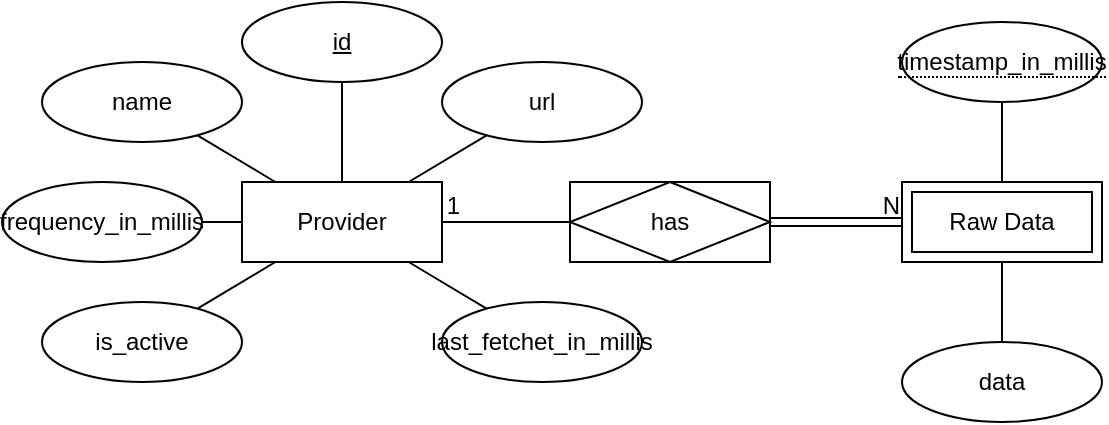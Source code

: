 <mxfile version="20.5.3" type="embed" pages="3"><diagram name="Provider and Raw Data" id="qJG33gLqHZpylY6VQ2Em"><mxGraphModel dx="847" dy="750" grid="1" gridSize="10" guides="1" tooltips="1" connect="1" arrows="1" fold="1" page="1" pageScale="1" pageWidth="827" pageHeight="1169" math="0" shadow="0"><root><mxCell id="0"/><mxCell id="1" parent="0"/><mxCell id="qDGqZEnGez5Tbe36fd3y-1" value="Provider" style="whiteSpace=wrap;html=1;align=center;" parent="1" vertex="1"><mxGeometry x="200" y="400" width="100" height="40" as="geometry"/></mxCell><mxCell id="qDGqZEnGez5Tbe36fd3y-2" value="id" style="ellipse;whiteSpace=wrap;html=1;align=center;fontStyle=4;" parent="1" vertex="1"><mxGeometry x="200" y="310" width="100" height="40" as="geometry"/></mxCell><mxCell id="qDGqZEnGez5Tbe36fd3y-3" value="name" style="ellipse;whiteSpace=wrap;html=1;align=center;" parent="1" vertex="1"><mxGeometry x="100" y="340" width="100" height="40" as="geometry"/></mxCell><mxCell id="qDGqZEnGez5Tbe36fd3y-4" value="url" style="ellipse;whiteSpace=wrap;html=1;align=center;" parent="1" vertex="1"><mxGeometry x="300" y="340" width="100" height="40" as="geometry"/></mxCell><mxCell id="qDGqZEnGez5Tbe36fd3y-5" value="frequency_in_millis" style="ellipse;whiteSpace=wrap;html=1;align=center;" parent="1" vertex="1"><mxGeometry x="80" y="400" width="100" height="40" as="geometry"/></mxCell><mxCell id="qDGqZEnGez5Tbe36fd3y-6" value="last_fetchet_in_millis" style="ellipse;whiteSpace=wrap;html=1;align=center;" parent="1" vertex="1"><mxGeometry x="300" y="460" width="100" height="40" as="geometry"/></mxCell><mxCell id="qDGqZEnGez5Tbe36fd3y-7" value="is_active" style="ellipse;whiteSpace=wrap;html=1;align=center;" parent="1" vertex="1"><mxGeometry x="100" y="460" width="100" height="40" as="geometry"/></mxCell><mxCell id="qDGqZEnGez5Tbe36fd3y-9" value="Raw Data" style="shape=ext;margin=3;double=1;whiteSpace=wrap;html=1;align=center;" parent="1" vertex="1"><mxGeometry x="530" y="400" width="100" height="40" as="geometry"/></mxCell><mxCell id="qDGqZEnGez5Tbe36fd3y-10" value="has" style="shape=associativeEntity;whiteSpace=wrap;html=1;align=center;" parent="1" vertex="1"><mxGeometry x="364" y="400" width="100" height="40" as="geometry"/></mxCell><mxCell id="qDGqZEnGez5Tbe36fd3y-12" value="&lt;span style=&quot;border-bottom: 1px dotted&quot;&gt;timestamp_in_millis&lt;/span&gt;" style="ellipse;whiteSpace=wrap;html=1;align=center;" parent="1" vertex="1"><mxGeometry x="530" y="320" width="100" height="40" as="geometry"/></mxCell><mxCell id="qDGqZEnGez5Tbe36fd3y-13" value="data" style="ellipse;whiteSpace=wrap;html=1;align=center;" parent="1" vertex="1"><mxGeometry x="530" y="480" width="100" height="40" as="geometry"/></mxCell><mxCell id="qDGqZEnGez5Tbe36fd3y-14" value="" style="endArrow=none;html=1;rounded=0;" parent="1" source="qDGqZEnGez5Tbe36fd3y-1" target="qDGqZEnGez5Tbe36fd3y-2" edge="1"><mxGeometry relative="1" as="geometry"><mxPoint x="330" y="430" as="sourcePoint"/><mxPoint x="490" y="430" as="targetPoint"/></mxGeometry></mxCell><mxCell id="qDGqZEnGez5Tbe36fd3y-15" value="" style="endArrow=none;html=1;rounded=0;" parent="1" source="qDGqZEnGez5Tbe36fd3y-1" target="qDGqZEnGez5Tbe36fd3y-4" edge="1"><mxGeometry relative="1" as="geometry"><mxPoint x="330" y="430" as="sourcePoint"/><mxPoint x="490" y="430" as="targetPoint"/></mxGeometry></mxCell><mxCell id="qDGqZEnGez5Tbe36fd3y-16" value="" style="endArrow=none;html=1;rounded=0;" parent="1" source="qDGqZEnGez5Tbe36fd3y-1" target="qDGqZEnGez5Tbe36fd3y-3" edge="1"><mxGeometry relative="1" as="geometry"><mxPoint x="330" y="430" as="sourcePoint"/><mxPoint x="490" y="430" as="targetPoint"/></mxGeometry></mxCell><mxCell id="qDGqZEnGez5Tbe36fd3y-17" value="" style="endArrow=none;html=1;rounded=0;" parent="1" source="qDGqZEnGez5Tbe36fd3y-1" target="qDGqZEnGez5Tbe36fd3y-5" edge="1"><mxGeometry relative="1" as="geometry"><mxPoint x="330" y="430" as="sourcePoint"/><mxPoint x="490" y="430" as="targetPoint"/></mxGeometry></mxCell><mxCell id="qDGqZEnGez5Tbe36fd3y-18" value="" style="endArrow=none;html=1;rounded=0;" parent="1" source="qDGqZEnGez5Tbe36fd3y-1" target="qDGqZEnGez5Tbe36fd3y-7" edge="1"><mxGeometry relative="1" as="geometry"><mxPoint x="330" y="430" as="sourcePoint"/><mxPoint x="490" y="430" as="targetPoint"/></mxGeometry></mxCell><mxCell id="qDGqZEnGez5Tbe36fd3y-19" value="" style="endArrow=none;html=1;rounded=0;" parent="1" source="qDGqZEnGez5Tbe36fd3y-1" target="qDGqZEnGez5Tbe36fd3y-6" edge="1"><mxGeometry relative="1" as="geometry"><mxPoint x="330" y="430" as="sourcePoint"/><mxPoint x="490" y="430" as="targetPoint"/></mxGeometry></mxCell><mxCell id="qDGqZEnGez5Tbe36fd3y-20" value="" style="endArrow=none;html=1;rounded=0;" parent="1" source="qDGqZEnGez5Tbe36fd3y-12" target="qDGqZEnGez5Tbe36fd3y-9" edge="1"><mxGeometry relative="1" as="geometry"><mxPoint x="180" y="430" as="sourcePoint"/><mxPoint x="340" y="430" as="targetPoint"/></mxGeometry></mxCell><mxCell id="qDGqZEnGez5Tbe36fd3y-21" value="" style="endArrow=none;html=1;rounded=0;" parent="1" source="qDGqZEnGez5Tbe36fd3y-13" target="qDGqZEnGez5Tbe36fd3y-9" edge="1"><mxGeometry relative="1" as="geometry"><mxPoint x="180" y="430" as="sourcePoint"/><mxPoint x="340" y="430" as="targetPoint"/></mxGeometry></mxCell><mxCell id="qDGqZEnGez5Tbe36fd3y-22" value="" style="shape=link;html=1;rounded=0;" parent="1" source="qDGqZEnGez5Tbe36fd3y-10" target="qDGqZEnGez5Tbe36fd3y-9" edge="1"><mxGeometry relative="1" as="geometry"><mxPoint x="330" y="430" as="sourcePoint"/><mxPoint x="490" y="430" as="targetPoint"/></mxGeometry></mxCell><mxCell id="qDGqZEnGez5Tbe36fd3y-23" value="N" style="resizable=0;html=1;whiteSpace=wrap;align=right;verticalAlign=bottom;" parent="qDGqZEnGez5Tbe36fd3y-22" connectable="0" vertex="1"><mxGeometry x="1" relative="1" as="geometry"/></mxCell><mxCell id="qDGqZEnGez5Tbe36fd3y-24" value="" style="endArrow=none;html=1;rounded=0;" parent="1" source="qDGqZEnGez5Tbe36fd3y-10" target="qDGqZEnGez5Tbe36fd3y-1" edge="1"><mxGeometry relative="1" as="geometry"><mxPoint x="330" y="430" as="sourcePoint"/><mxPoint x="490" y="430" as="targetPoint"/></mxGeometry></mxCell><mxCell id="qDGqZEnGez5Tbe36fd3y-25" value="1" style="resizable=0;html=1;whiteSpace=wrap;align=right;verticalAlign=bottom;" parent="qDGqZEnGez5Tbe36fd3y-24" connectable="0" vertex="1"><mxGeometry x="1" relative="1" as="geometry"><mxPoint x="10" as="offset"/></mxGeometry></mxCell></root></mxGraphModel></diagram><diagram id="ZWzvoYhNekk6HJ-Cqn9z" name="Dynamic-fetcher"><mxGraphModel dx="282" dy="250" grid="1" gridSize="10" guides="1" tooltips="1" connect="1" arrows="1" fold="1" page="1" pageScale="1" pageWidth="827" pageHeight="1169" math="0" shadow="0"><root><mxCell id="0"/><mxCell id="1" parent="0"/><mxCell id="BguqI8Fp0Febu1NfA93a-3" value="" style="rounded=0;whiteSpace=wrap;html=1;" vertex="1" parent="1"><mxGeometry x="320" y="250" width="140" height="300" as="geometry"/></mxCell><mxCell id="MaMwjOSnvxSk-F40uMYK-1" value="Actor" style="shape=umlActor;verticalLabelPosition=bottom;verticalAlign=top;html=1;outlineConnect=0;" parent="1" vertex="1"><mxGeometry x="40" y="277.5" width="30" height="60" as="geometry"/></mxCell><mxCell id="MaMwjOSnvxSk-F40uMYK-2" value="" style="rounded=0;whiteSpace=wrap;html=1;" parent="1" vertex="1"><mxGeometry x="120" y="250" width="140" height="115" as="geometry"/></mxCell><mxCell id="MaMwjOSnvxSk-F40uMYK-3" value="Provider Service" style="rounded=0;whiteSpace=wrap;html=1;" parent="1" vertex="1"><mxGeometry x="330" y="300" width="120" height="60" as="geometry"/></mxCell><mxCell id="MaMwjOSnvxSk-F40uMYK-4" value="Scheduler Service" style="rounded=0;whiteSpace=wrap;html=1;" parent="1" vertex="1"><mxGeometry x="330" y="387.5" width="120" height="60" as="geometry"/></mxCell><mxCell id="MaMwjOSnvxSk-F40uMYK-5" value="Fetch Data Service" style="rounded=0;whiteSpace=wrap;html=1;" parent="1" vertex="1"><mxGeometry x="330" y="470" width="120" height="60" as="geometry"/></mxCell><mxCell id="MaMwjOSnvxSk-F40uMYK-6" value="DB" style="shape=cylinder3;whiteSpace=wrap;html=1;boundedLbl=1;backgroundOutline=1;size=15;" parent="1" vertex="1"><mxGeometry x="710" y="250" width="75" height="100" as="geometry"/></mxCell><mxCell id="MaMwjOSnvxSk-F40uMYK-7" value="URL" style="ellipse;shape=cloud;whiteSpace=wrap;html=1;" parent="1" vertex="1"><mxGeometry x="330" y="570" width="120" height="80" as="geometry"/></mxCell><mxCell id="MaMwjOSnvxSk-F40uMYK-13" value="" style="endArrow=classic;html=1;rounded=0;" parent="1" source="MaMwjOSnvxSk-F40uMYK-7" target="MaMwjOSnvxSk-F40uMYK-5" edge="1"><mxGeometry width="50" height="50" relative="1" as="geometry"><mxPoint x="810" y="350" as="sourcePoint"/><mxPoint x="850" y="350" as="targetPoint"/></mxGeometry></mxCell><mxCell id="BguqI8Fp0Febu1NfA93a-1" value="Provider Controller" style="rounded=0;whiteSpace=wrap;html=1;" vertex="1" parent="1"><mxGeometry x="130" y="295" width="120" height="60" as="geometry"/></mxCell><mxCell id="BguqI8Fp0Febu1NfA93a-2" value="Controller" style="text;html=1;strokeColor=none;fillColor=none;align=center;verticalAlign=middle;whiteSpace=wrap;rounded=0;" vertex="1" parent="1"><mxGeometry x="160" y="257.5" width="60" height="30" as="geometry"/></mxCell><mxCell id="BguqI8Fp0Febu1NfA93a-4" value="Services" style="text;html=1;strokeColor=none;fillColor=none;align=center;verticalAlign=middle;whiteSpace=wrap;rounded=0;" vertex="1" parent="1"><mxGeometry x="360" y="260" width="60" height="30" as="geometry"/></mxCell><mxCell id="BguqI8Fp0Febu1NfA93a-5" value="" style="endArrow=classic;startArrow=classic;html=1;rounded=0;exitX=0.005;exitY=0.199;exitDx=0;exitDy=0;exitPerimeter=0;entryX=1;entryY=0.52;entryDx=0;entryDy=0;entryPerimeter=0;" edge="1" parent="1" source="BguqI8Fp0Febu1NfA93a-3" target="MaMwjOSnvxSk-F40uMYK-2"><mxGeometry width="50" height="50" relative="1" as="geometry"><mxPoint x="390" y="410" as="sourcePoint"/><mxPoint x="440" y="360" as="targetPoint"/></mxGeometry></mxCell><mxCell id="BguqI8Fp0Febu1NfA93a-6" value="" style="endArrow=classic;startArrow=classic;html=1;rounded=0;" edge="1" parent="1" source="MaMwjOSnvxSk-F40uMYK-2" target="MaMwjOSnvxSk-F40uMYK-1"><mxGeometry width="50" height="50" relative="1" as="geometry"><mxPoint x="390" y="410" as="sourcePoint"/><mxPoint x="440" y="360" as="targetPoint"/></mxGeometry></mxCell><mxCell id="BguqI8Fp0Febu1NfA93a-7" value="" style="rounded=0;whiteSpace=wrap;html=1;" vertex="1" parent="1"><mxGeometry x="520" y="250" width="140" height="220" as="geometry"/></mxCell><mxCell id="BguqI8Fp0Febu1NfA93a-8" value="Provider Repository" style="rounded=0;whiteSpace=wrap;html=1;" vertex="1" parent="1"><mxGeometry x="530" y="300" width="120" height="60" as="geometry"/></mxCell><mxCell id="BguqI8Fp0Febu1NfA93a-9" value="Raw Data Repository" style="rounded=0;whiteSpace=wrap;html=1;" vertex="1" parent="1"><mxGeometry x="530" y="387.5" width="120" height="60" as="geometry"/></mxCell><mxCell id="BguqI8Fp0Febu1NfA93a-10" value="Repositories" style="text;html=1;strokeColor=none;fillColor=none;align=center;verticalAlign=middle;whiteSpace=wrap;rounded=0;" vertex="1" parent="1"><mxGeometry x="560" y="260" width="60" height="30" as="geometry"/></mxCell><mxCell id="BguqI8Fp0Febu1NfA93a-11" value="" style="endArrow=classic;startArrow=classic;html=1;rounded=0;entryX=0.01;entryY=0.275;entryDx=0;entryDy=0;entryPerimeter=0;exitX=1.007;exitY=0.203;exitDx=0;exitDy=0;exitPerimeter=0;" edge="1" parent="1" source="BguqI8Fp0Febu1NfA93a-3" target="BguqI8Fp0Febu1NfA93a-7"><mxGeometry width="50" height="50" relative="1" as="geometry"><mxPoint x="460" y="310" as="sourcePoint"/><mxPoint x="440" y="360" as="targetPoint"/></mxGeometry></mxCell><mxCell id="BguqI8Fp0Febu1NfA93a-12" value="" style="endArrow=classic;startArrow=classic;html=1;rounded=0;entryX=-0.018;entryY=0.597;entryDx=0;entryDy=0;entryPerimeter=0;exitX=1.007;exitY=0.274;exitDx=0;exitDy=0;exitPerimeter=0;" edge="1" parent="1" source="BguqI8Fp0Febu1NfA93a-7" target="MaMwjOSnvxSk-F40uMYK-6"><mxGeometry width="50" height="50" relative="1" as="geometry"><mxPoint x="390" y="360" as="sourcePoint"/><mxPoint x="440" y="310" as="targetPoint"/></mxGeometry></mxCell></root></mxGraphModel></diagram><diagram id="E7acjWVGlVSEsO4Duip-" name="System Architecture">&#xa;    <mxGraphModel dx="1539" dy="827" grid="1" gridSize="10" guides="1" tooltips="1" connect="1" arrows="1" fold="1" page="1" pageScale="1" pageWidth="827" pageHeight="1169" math="0" shadow="0">&#xa;      <root>&#xa;        <mxCell id="0"/>&#xa;        <mxCell id="1" parent="0"/>&#xa;        <mxCell id="4uNWZCO0XTQTE5etgh-P-1" value="" style="shape=umlActor;verticalLabelPosition=bottom;verticalAlign=top;html=1;outlineConnect=0;" parent="1" vertex="1">&#xa;          <mxGeometry x="-150" y="285" width="30" height="60" as="geometry"/>&#xa;        </mxCell>&#xa;        <mxCell id="4uNWZCO0XTQTE5etgh-P-12" value="PostgreSQL" style="shape=cylinder3;whiteSpace=wrap;html=1;boundedLbl=1;backgroundOutline=1;size=15;" parent="1" vertex="1">&#xa;          <mxGeometry x="340" y="160" width="80" height="120" as="geometry"/>&#xa;        </mxCell>&#xa;        <mxCell id="kodeSZIMq5CLR7a92GTk-7" value="" style="group" vertex="1" connectable="0" parent="1">&#xa;          <mxGeometry x="-40" y="150" width="120" height="330" as="geometry"/>&#xa;        </mxCell>&#xa;        <mxCell id="4uNWZCO0XTQTE5etgh-P-2" value="" style="rounded=0;whiteSpace=wrap;html=1;container=0;" parent="kodeSZIMq5CLR7a92GTk-7" vertex="1">&#xa;          <mxGeometry width="120" height="330" as="geometry"/>&#xa;        </mxCell>&#xa;        <mxCell id="4uNWZCO0XTQTE5etgh-P-4" value="Front-end" style="text;html=1;align=center;verticalAlign=middle;whiteSpace=wrap;rounded=0;container=0;" parent="kodeSZIMq5CLR7a92GTk-7" vertex="1">&#xa;          <mxGeometry x="30" y="10" width="60" height="30" as="geometry"/>&#xa;        </mxCell>&#xa;        <mxCell id="4uNWZCO0XTQTE5etgh-P-3" value="Dashboards" style="rounded=0;whiteSpace=wrap;html=1;container=0;" parent="kodeSZIMq5CLR7a92GTk-7" vertex="1">&#xa;          <mxGeometry x="10" y="50" width="100" height="60" as="geometry"/>&#xa;        </mxCell>&#xa;        <mxCell id="4uNWZCO0XTQTE5etgh-P-6" value="Alert Section" style="rounded=0;whiteSpace=wrap;html=1;container=0;" parent="kodeSZIMq5CLR7a92GTk-7" vertex="1">&#xa;          <mxGeometry x="10" y="120" width="100" height="60" as="geometry"/>&#xa;        </mxCell>&#xa;        <mxCell id="kodeSZIMq5CLR7a92GTk-3" value="AGU Configuration Area" style="rounded=0;whiteSpace=wrap;html=1;container=0;" vertex="1" parent="kodeSZIMq5CLR7a92GTk-7">&#xa;          <mxGeometry x="10" y="190" width="100" height="60" as="geometry"/>&#xa;        </mxCell>&#xa;        <mxCell id="kodeSZIMq5CLR7a92GTk-4" value="..." style="rounded=0;whiteSpace=wrap;html=1;container=0;strokeWidth=1;opacity=0;" vertex="1" parent="kodeSZIMq5CLR7a92GTk-7">&#xa;          <mxGeometry x="10" y="260" width="100" height="60" as="geometry"/>&#xa;        </mxCell>&#xa;        <mxCell id="cP-xb95tabxlxWT8JZT6-1" value="URL" style="ellipse;shape=cloud;whiteSpace=wrap;html=1;" vertex="1" parent="1">&#xa;          <mxGeometry x="320" y="390" width="120" height="80" as="geometry"/>&#xa;        </mxCell>&#xa;        <mxCell id="4uNWZCO0XTQTE5etgh-P-8" value="" style="rounded=0;whiteSpace=wrap;html=1;container=0;" parent="1" vertex="1">&#xa;          <mxGeometry x="160" y="150" width="120" height="330" as="geometry"/>&#xa;        </mxCell>&#xa;        <mxCell id="4uNWZCO0XTQTE5etgh-P-9" value="Back-end" style="text;html=1;align=center;verticalAlign=middle;whiteSpace=wrap;rounded=0;container=0;" parent="1" vertex="1">&#xa;          <mxGeometry x="190" y="160" width="60" height="30" as="geometry"/>&#xa;        </mxCell>&#xa;        <mxCell id="4uNWZCO0XTQTE5etgh-P-10" value="Dynamic Fetching Scheduler" style="rounded=0;whiteSpace=wrap;html=1;container=0;" parent="1" vertex="1">&#xa;          <mxGeometry x="170" y="340" width="100" height="60" as="geometry"/>&#xa;        </mxCell>&#xa;        <mxCell id="4uNWZCO0XTQTE5etgh-P-11" value="Prediction Algorithms" style="rounded=0;whiteSpace=wrap;html=1;container=0;" parent="1" vertex="1">&#xa;          <mxGeometry x="170" y="270" width="100" height="60" as="geometry"/>&#xa;        </mxCell>&#xa;        <mxCell id="kodeSZIMq5CLR7a92GTk-2" value="..." style="rounded=0;whiteSpace=wrap;html=1;container=0;opacity=0;" vertex="1" parent="1">&#xa;          <mxGeometry x="170" y="410" width="100" height="60" as="geometry"/>&#xa;        </mxCell>&#xa;        <mxCell id="kodeSZIMq5CLR7a92GTk-5" value="Web API" style="rounded=0;whiteSpace=wrap;html=1;container=0;" vertex="1" parent="1">&#xa;          <mxGeometry x="170" y="200" width="100" height="60" as="geometry"/>&#xa;        </mxCell>&#xa;      </root>&#xa;    </mxGraphModel>&#xa;  </diagram></mxfile>